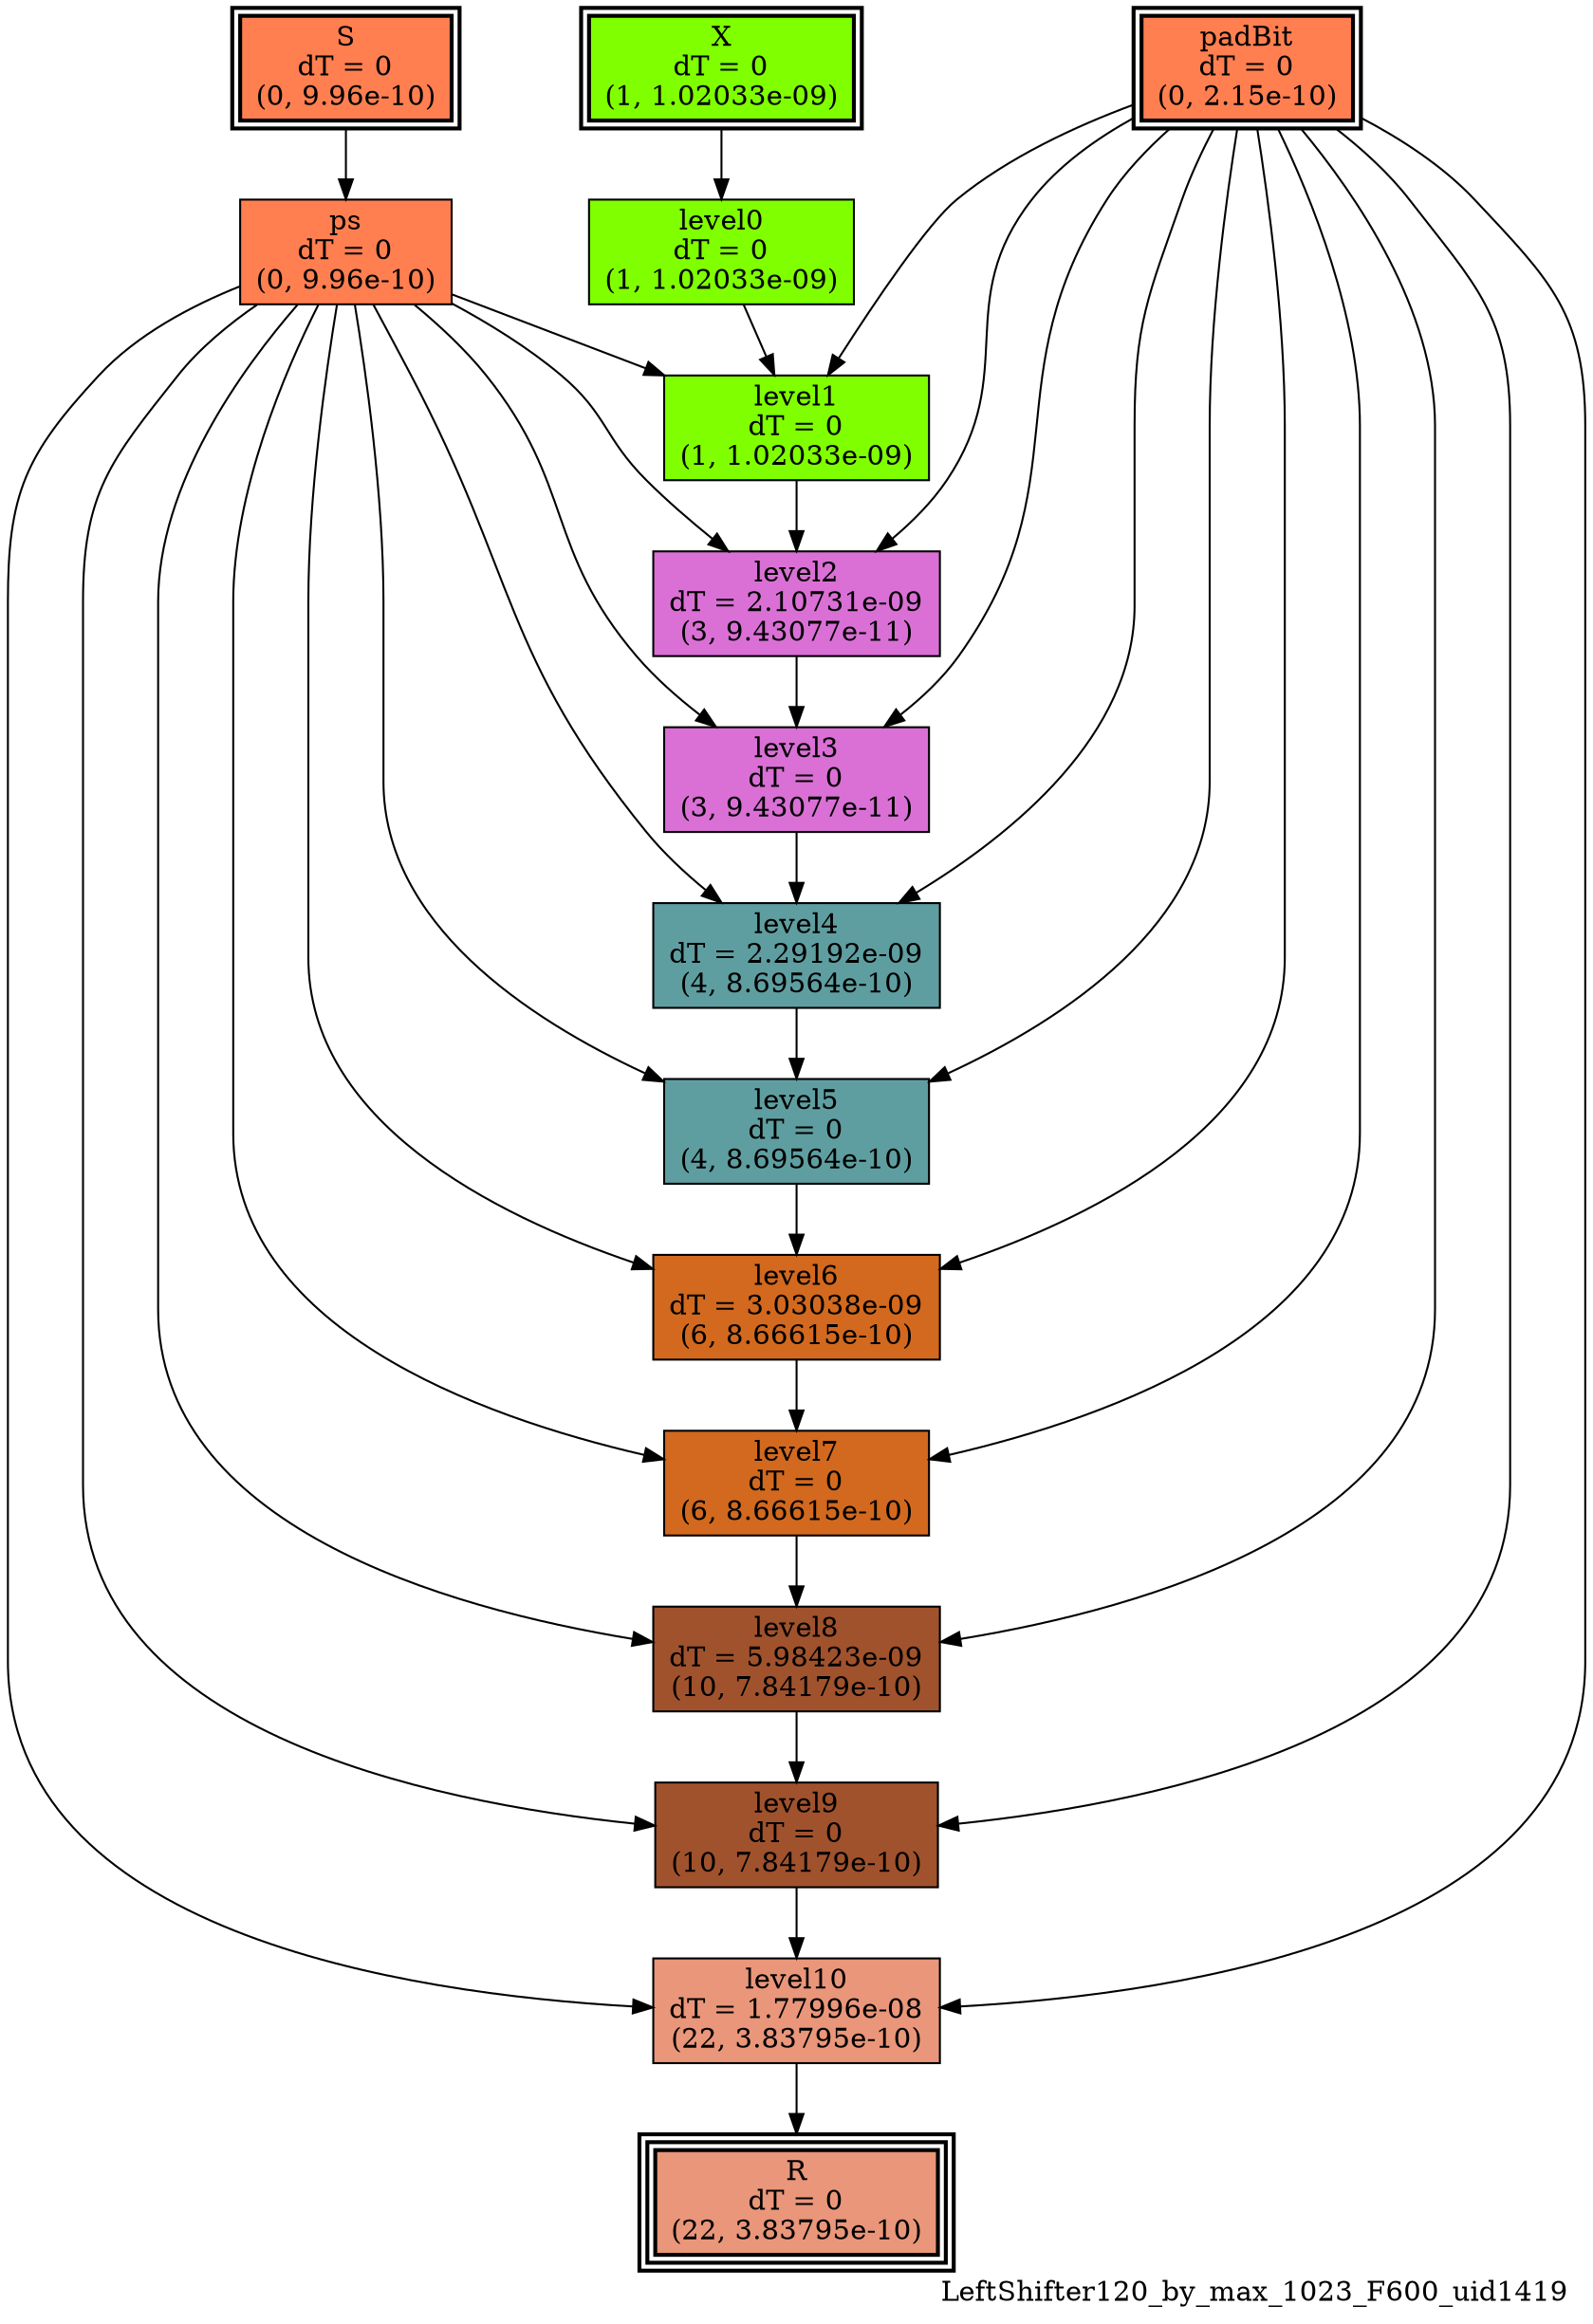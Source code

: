digraph LeftShifter120_by_max_1023_F600_uid1419
{
	//graph drawing options
	label=LeftShifter120_by_max_1023_F600_uid1419;
	labelloc=bottom;
	labeljust=right;
	ratio=auto;
	nodesep=0.25;
	ranksep=0.5;

	//input/output signals of operator LeftShifter120_by_max_1023_F600_uid1419
	X__LeftShifter120_by_max_1023_F600_uid1419 [ label="X\ndT = 0\n(1, 1.02033e-09)", shape=box, color=black, style="bold, filled", fillcolor=chartreuse, peripheries=2 ];
	S__LeftShifter120_by_max_1023_F600_uid1419 [ label="S\ndT = 0\n(0, 9.96e-10)", shape=box, color=black, style="bold, filled", fillcolor=coral, peripheries=2 ];
	padBit__LeftShifter120_by_max_1023_F600_uid1419 [ label="padBit\ndT = 0\n(0, 2.15e-10)", shape=box, color=black, style="bold, filled", fillcolor=coral, peripheries=2 ];
	R__LeftShifter120_by_max_1023_F600_uid1419 [ label="R\ndT = 0\n(22, 3.83795e-10)", shape=box, color=black, style="bold, filled", fillcolor=darksalmon, peripheries=3 ];
	{rank=same X__LeftShifter120_by_max_1023_F600_uid1419, S__LeftShifter120_by_max_1023_F600_uid1419, padBit__LeftShifter120_by_max_1023_F600_uid1419};
	{rank=same R__LeftShifter120_by_max_1023_F600_uid1419};
	//internal signals of operator LeftShifter120_by_max_1023_F600_uid1419
	ps__LeftShifter120_by_max_1023_F600_uid1419 [ label="ps\ndT = 0\n(0, 9.96e-10)", shape=box, color=black, style=filled, fillcolor=coral, peripheries=1 ];
	level0__LeftShifter120_by_max_1023_F600_uid1419 [ label="level0\ndT = 0\n(1, 1.02033e-09)", shape=box, color=black, style=filled, fillcolor=chartreuse, peripheries=1 ];
	level1__LeftShifter120_by_max_1023_F600_uid1419 [ label="level1\ndT = 0\n(1, 1.02033e-09)", shape=box, color=black, style=filled, fillcolor=chartreuse, peripheries=1 ];
	level2__LeftShifter120_by_max_1023_F600_uid1419 [ label="level2\ndT = 2.10731e-09\n(3, 9.43077e-11)", shape=box, color=black, style=filled, fillcolor=orchid, peripheries=1 ];
	level3__LeftShifter120_by_max_1023_F600_uid1419 [ label="level3\ndT = 0\n(3, 9.43077e-11)", shape=box, color=black, style=filled, fillcolor=orchid, peripheries=1 ];
	level4__LeftShifter120_by_max_1023_F600_uid1419 [ label="level4\ndT = 2.29192e-09\n(4, 8.69564e-10)", shape=box, color=black, style=filled, fillcolor=cadetblue, peripheries=1 ];
	level5__LeftShifter120_by_max_1023_F600_uid1419 [ label="level5\ndT = 0\n(4, 8.69564e-10)", shape=box, color=black, style=filled, fillcolor=cadetblue, peripheries=1 ];
	level6__LeftShifter120_by_max_1023_F600_uid1419 [ label="level6\ndT = 3.03038e-09\n(6, 8.66615e-10)", shape=box, color=black, style=filled, fillcolor=chocolate, peripheries=1 ];
	level7__LeftShifter120_by_max_1023_F600_uid1419 [ label="level7\ndT = 0\n(6, 8.66615e-10)", shape=box, color=black, style=filled, fillcolor=chocolate, peripheries=1 ];
	level8__LeftShifter120_by_max_1023_F600_uid1419 [ label="level8\ndT = 5.98423e-09\n(10, 7.84179e-10)", shape=box, color=black, style=filled, fillcolor=sienna, peripheries=1 ];
	level9__LeftShifter120_by_max_1023_F600_uid1419 [ label="level9\ndT = 0\n(10, 7.84179e-10)", shape=box, color=black, style=filled, fillcolor=sienna, peripheries=1 ];
	level10__LeftShifter120_by_max_1023_F600_uid1419 [ label="level10\ndT = 1.77996e-08\n(22, 3.83795e-10)", shape=box, color=black, style=filled, fillcolor=darksalmon, peripheries=1 ];

	//subcomponents of operator LeftShifter120_by_max_1023_F600_uid1419

	//input and internal signal connections of operator LeftShifter120_by_max_1023_F600_uid1419
	X__LeftShifter120_by_max_1023_F600_uid1419 -> level0__LeftShifter120_by_max_1023_F600_uid1419 [ arrowhead=normal, arrowsize=1.0, arrowtail=normal, color=black, dir=forward  ];
	S__LeftShifter120_by_max_1023_F600_uid1419 -> ps__LeftShifter120_by_max_1023_F600_uid1419 [ arrowhead=normal, arrowsize=1.0, arrowtail=normal, color=black, dir=forward  ];
	padBit__LeftShifter120_by_max_1023_F600_uid1419 -> level1__LeftShifter120_by_max_1023_F600_uid1419 [ arrowhead=normal, arrowsize=1.0, arrowtail=normal, color=black, dir=forward  ];
	padBit__LeftShifter120_by_max_1023_F600_uid1419 -> level2__LeftShifter120_by_max_1023_F600_uid1419 [ arrowhead=normal, arrowsize=1.0, arrowtail=normal, color=black, dir=forward  ];
	padBit__LeftShifter120_by_max_1023_F600_uid1419 -> level3__LeftShifter120_by_max_1023_F600_uid1419 [ arrowhead=normal, arrowsize=1.0, arrowtail=normal, color=black, dir=forward  ];
	padBit__LeftShifter120_by_max_1023_F600_uid1419 -> level4__LeftShifter120_by_max_1023_F600_uid1419 [ arrowhead=normal, arrowsize=1.0, arrowtail=normal, color=black, dir=forward  ];
	padBit__LeftShifter120_by_max_1023_F600_uid1419 -> level5__LeftShifter120_by_max_1023_F600_uid1419 [ arrowhead=normal, arrowsize=1.0, arrowtail=normal, color=black, dir=forward  ];
	padBit__LeftShifter120_by_max_1023_F600_uid1419 -> level6__LeftShifter120_by_max_1023_F600_uid1419 [ arrowhead=normal, arrowsize=1.0, arrowtail=normal, color=black, dir=forward  ];
	padBit__LeftShifter120_by_max_1023_F600_uid1419 -> level7__LeftShifter120_by_max_1023_F600_uid1419 [ arrowhead=normal, arrowsize=1.0, arrowtail=normal, color=black, dir=forward  ];
	padBit__LeftShifter120_by_max_1023_F600_uid1419 -> level8__LeftShifter120_by_max_1023_F600_uid1419 [ arrowhead=normal, arrowsize=1.0, arrowtail=normal, color=black, dir=forward  ];
	padBit__LeftShifter120_by_max_1023_F600_uid1419 -> level9__LeftShifter120_by_max_1023_F600_uid1419 [ arrowhead=normal, arrowsize=1.0, arrowtail=normal, color=black, dir=forward  ];
	padBit__LeftShifter120_by_max_1023_F600_uid1419 -> level10__LeftShifter120_by_max_1023_F600_uid1419 [ arrowhead=normal, arrowsize=1.0, arrowtail=normal, color=black, dir=forward  ];
	ps__LeftShifter120_by_max_1023_F600_uid1419 -> level1__LeftShifter120_by_max_1023_F600_uid1419 [ arrowhead=normal, arrowsize=1.0, arrowtail=normal, color=black, dir=forward  ];
	ps__LeftShifter120_by_max_1023_F600_uid1419 -> level2__LeftShifter120_by_max_1023_F600_uid1419 [ arrowhead=normal, arrowsize=1.0, arrowtail=normal, color=black, dir=forward  ];
	ps__LeftShifter120_by_max_1023_F600_uid1419 -> level3__LeftShifter120_by_max_1023_F600_uid1419 [ arrowhead=normal, arrowsize=1.0, arrowtail=normal, color=black, dir=forward  ];
	ps__LeftShifter120_by_max_1023_F600_uid1419 -> level4__LeftShifter120_by_max_1023_F600_uid1419 [ arrowhead=normal, arrowsize=1.0, arrowtail=normal, color=black, dir=forward  ];
	ps__LeftShifter120_by_max_1023_F600_uid1419 -> level5__LeftShifter120_by_max_1023_F600_uid1419 [ arrowhead=normal, arrowsize=1.0, arrowtail=normal, color=black, dir=forward  ];
	ps__LeftShifter120_by_max_1023_F600_uid1419 -> level6__LeftShifter120_by_max_1023_F600_uid1419 [ arrowhead=normal, arrowsize=1.0, arrowtail=normal, color=black, dir=forward  ];
	ps__LeftShifter120_by_max_1023_F600_uid1419 -> level7__LeftShifter120_by_max_1023_F600_uid1419 [ arrowhead=normal, arrowsize=1.0, arrowtail=normal, color=black, dir=forward  ];
	ps__LeftShifter120_by_max_1023_F600_uid1419 -> level8__LeftShifter120_by_max_1023_F600_uid1419 [ arrowhead=normal, arrowsize=1.0, arrowtail=normal, color=black, dir=forward  ];
	ps__LeftShifter120_by_max_1023_F600_uid1419 -> level9__LeftShifter120_by_max_1023_F600_uid1419 [ arrowhead=normal, arrowsize=1.0, arrowtail=normal, color=black, dir=forward  ];
	ps__LeftShifter120_by_max_1023_F600_uid1419 -> level10__LeftShifter120_by_max_1023_F600_uid1419 [ arrowhead=normal, arrowsize=1.0, arrowtail=normal, color=black, dir=forward  ];
	level0__LeftShifter120_by_max_1023_F600_uid1419 -> level1__LeftShifter120_by_max_1023_F600_uid1419 [ arrowhead=normal, arrowsize=1.0, arrowtail=normal, color=black, dir=forward  ];
	level1__LeftShifter120_by_max_1023_F600_uid1419 -> level2__LeftShifter120_by_max_1023_F600_uid1419 [ arrowhead=normal, arrowsize=1.0, arrowtail=normal, color=black, dir=forward  ];
	level2__LeftShifter120_by_max_1023_F600_uid1419 -> level3__LeftShifter120_by_max_1023_F600_uid1419 [ arrowhead=normal, arrowsize=1.0, arrowtail=normal, color=black, dir=forward  ];
	level3__LeftShifter120_by_max_1023_F600_uid1419 -> level4__LeftShifter120_by_max_1023_F600_uid1419 [ arrowhead=normal, arrowsize=1.0, arrowtail=normal, color=black, dir=forward  ];
	level4__LeftShifter120_by_max_1023_F600_uid1419 -> level5__LeftShifter120_by_max_1023_F600_uid1419 [ arrowhead=normal, arrowsize=1.0, arrowtail=normal, color=black, dir=forward  ];
	level5__LeftShifter120_by_max_1023_F600_uid1419 -> level6__LeftShifter120_by_max_1023_F600_uid1419 [ arrowhead=normal, arrowsize=1.0, arrowtail=normal, color=black, dir=forward  ];
	level6__LeftShifter120_by_max_1023_F600_uid1419 -> level7__LeftShifter120_by_max_1023_F600_uid1419 [ arrowhead=normal, arrowsize=1.0, arrowtail=normal, color=black, dir=forward  ];
	level7__LeftShifter120_by_max_1023_F600_uid1419 -> level8__LeftShifter120_by_max_1023_F600_uid1419 [ arrowhead=normal, arrowsize=1.0, arrowtail=normal, color=black, dir=forward  ];
	level8__LeftShifter120_by_max_1023_F600_uid1419 -> level9__LeftShifter120_by_max_1023_F600_uid1419 [ arrowhead=normal, arrowsize=1.0, arrowtail=normal, color=black, dir=forward  ];
	level9__LeftShifter120_by_max_1023_F600_uid1419 -> level10__LeftShifter120_by_max_1023_F600_uid1419 [ arrowhead=normal, arrowsize=1.0, arrowtail=normal, color=black, dir=forward  ];
	level10__LeftShifter120_by_max_1023_F600_uid1419 -> R__LeftShifter120_by_max_1023_F600_uid1419 [ arrowhead=normal, arrowsize=1.0, arrowtail=normal, color=black, dir=forward  ];
}

